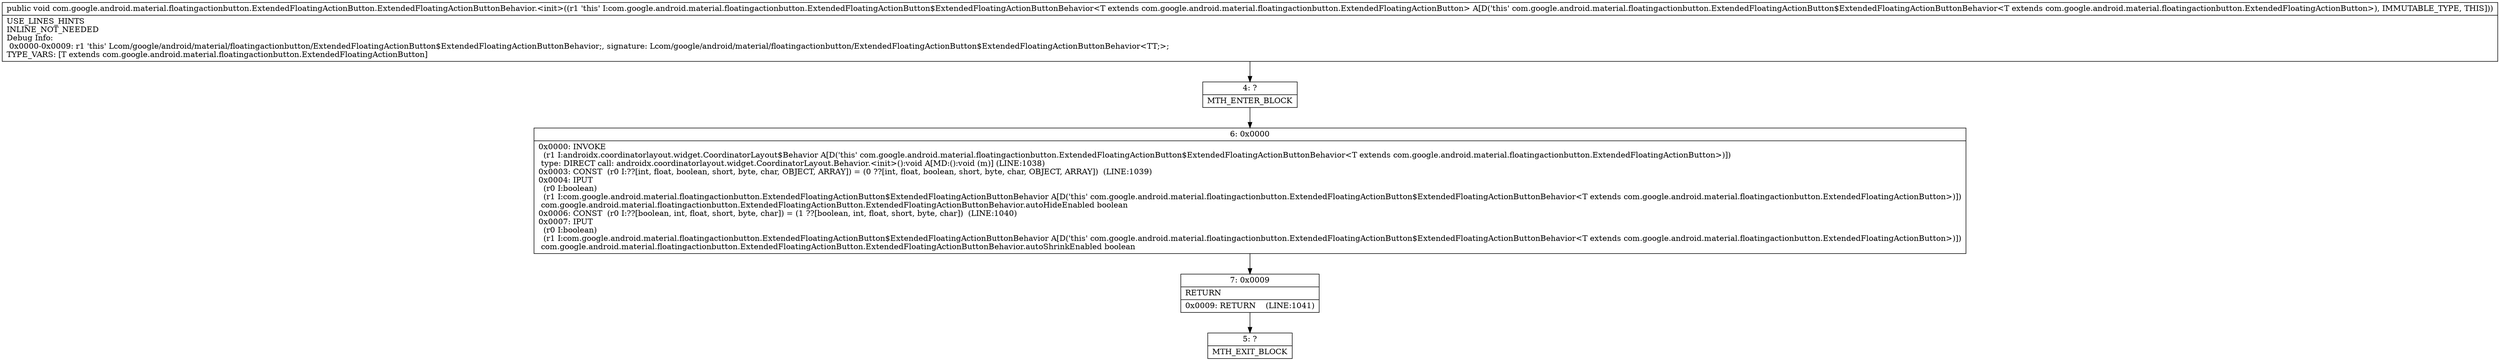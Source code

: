 digraph "CFG forcom.google.android.material.floatingactionbutton.ExtendedFloatingActionButton.ExtendedFloatingActionButtonBehavior.\<init\>()V" {
Node_4 [shape=record,label="{4\:\ ?|MTH_ENTER_BLOCK\l}"];
Node_6 [shape=record,label="{6\:\ 0x0000|0x0000: INVOKE  \l  (r1 I:androidx.coordinatorlayout.widget.CoordinatorLayout$Behavior A[D('this' com.google.android.material.floatingactionbutton.ExtendedFloatingActionButton$ExtendedFloatingActionButtonBehavior\<T extends com.google.android.material.floatingactionbutton.ExtendedFloatingActionButton\>)])\l type: DIRECT call: androidx.coordinatorlayout.widget.CoordinatorLayout.Behavior.\<init\>():void A[MD:():void (m)] (LINE:1038)\l0x0003: CONST  (r0 I:??[int, float, boolean, short, byte, char, OBJECT, ARRAY]) = (0 ??[int, float, boolean, short, byte, char, OBJECT, ARRAY])  (LINE:1039)\l0x0004: IPUT  \l  (r0 I:boolean)\l  (r1 I:com.google.android.material.floatingactionbutton.ExtendedFloatingActionButton$ExtendedFloatingActionButtonBehavior A[D('this' com.google.android.material.floatingactionbutton.ExtendedFloatingActionButton$ExtendedFloatingActionButtonBehavior\<T extends com.google.android.material.floatingactionbutton.ExtendedFloatingActionButton\>)])\l com.google.android.material.floatingactionbutton.ExtendedFloatingActionButton.ExtendedFloatingActionButtonBehavior.autoHideEnabled boolean \l0x0006: CONST  (r0 I:??[boolean, int, float, short, byte, char]) = (1 ??[boolean, int, float, short, byte, char])  (LINE:1040)\l0x0007: IPUT  \l  (r0 I:boolean)\l  (r1 I:com.google.android.material.floatingactionbutton.ExtendedFloatingActionButton$ExtendedFloatingActionButtonBehavior A[D('this' com.google.android.material.floatingactionbutton.ExtendedFloatingActionButton$ExtendedFloatingActionButtonBehavior\<T extends com.google.android.material.floatingactionbutton.ExtendedFloatingActionButton\>)])\l com.google.android.material.floatingactionbutton.ExtendedFloatingActionButton.ExtendedFloatingActionButtonBehavior.autoShrinkEnabled boolean \l}"];
Node_7 [shape=record,label="{7\:\ 0x0009|RETURN\l|0x0009: RETURN    (LINE:1041)\l}"];
Node_5 [shape=record,label="{5\:\ ?|MTH_EXIT_BLOCK\l}"];
MethodNode[shape=record,label="{public void com.google.android.material.floatingactionbutton.ExtendedFloatingActionButton.ExtendedFloatingActionButtonBehavior.\<init\>((r1 'this' I:com.google.android.material.floatingactionbutton.ExtendedFloatingActionButton$ExtendedFloatingActionButtonBehavior\<T extends com.google.android.material.floatingactionbutton.ExtendedFloatingActionButton\> A[D('this' com.google.android.material.floatingactionbutton.ExtendedFloatingActionButton$ExtendedFloatingActionButtonBehavior\<T extends com.google.android.material.floatingactionbutton.ExtendedFloatingActionButton\>), IMMUTABLE_TYPE, THIS]))  | USE_LINES_HINTS\lINLINE_NOT_NEEDED\lDebug Info:\l  0x0000\-0x0009: r1 'this' Lcom\/google\/android\/material\/floatingactionbutton\/ExtendedFloatingActionButton$ExtendedFloatingActionButtonBehavior;, signature: Lcom\/google\/android\/material\/floatingactionbutton\/ExtendedFloatingActionButton$ExtendedFloatingActionButtonBehavior\<TT;\>;\lTYPE_VARS: [T extends com.google.android.material.floatingactionbutton.ExtendedFloatingActionButton]\l}"];
MethodNode -> Node_4;Node_4 -> Node_6;
Node_6 -> Node_7;
Node_7 -> Node_5;
}

